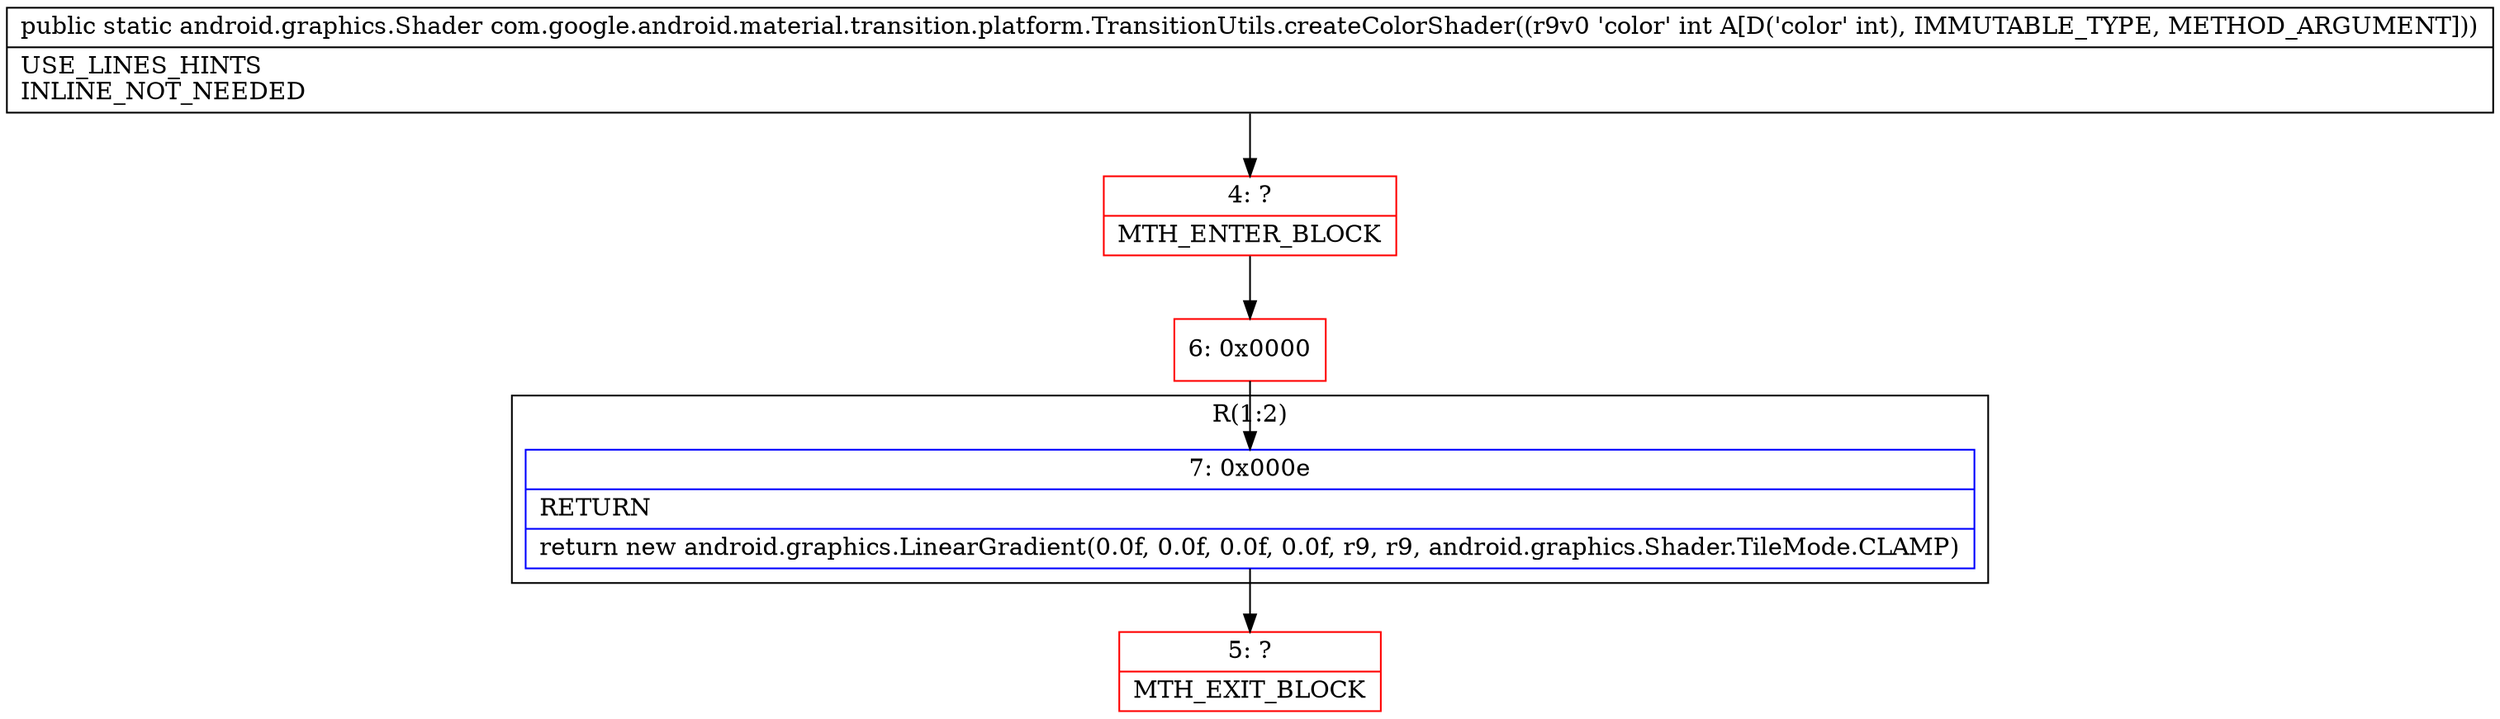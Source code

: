 digraph "CFG forcom.google.android.material.transition.platform.TransitionUtils.createColorShader(I)Landroid\/graphics\/Shader;" {
subgraph cluster_Region_1396358979 {
label = "R(1:2)";
node [shape=record,color=blue];
Node_7 [shape=record,label="{7\:\ 0x000e|RETURN\l|return new android.graphics.LinearGradient(0.0f, 0.0f, 0.0f, 0.0f, r9, r9, android.graphics.Shader.TileMode.CLAMP)\l}"];
}
Node_4 [shape=record,color=red,label="{4\:\ ?|MTH_ENTER_BLOCK\l}"];
Node_6 [shape=record,color=red,label="{6\:\ 0x0000}"];
Node_5 [shape=record,color=red,label="{5\:\ ?|MTH_EXIT_BLOCK\l}"];
MethodNode[shape=record,label="{public static android.graphics.Shader com.google.android.material.transition.platform.TransitionUtils.createColorShader((r9v0 'color' int A[D('color' int), IMMUTABLE_TYPE, METHOD_ARGUMENT]))  | USE_LINES_HINTS\lINLINE_NOT_NEEDED\l}"];
MethodNode -> Node_4;Node_7 -> Node_5;
Node_4 -> Node_6;
Node_6 -> Node_7;
}

